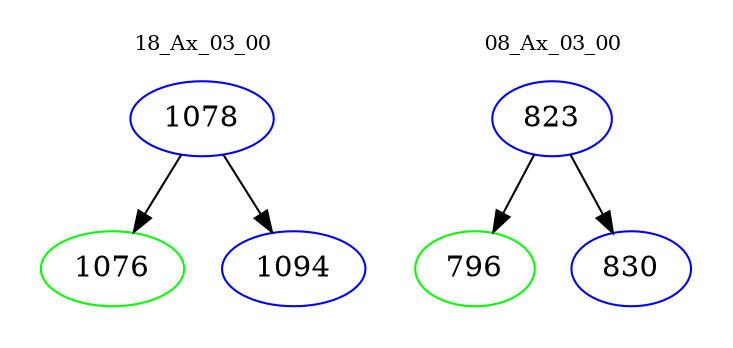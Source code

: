 digraph{
subgraph cluster_0 {
color = white
label = "18_Ax_03_00";
fontsize=10;
T0_1078 [label="1078", color="blue"]
T0_1078 -> T0_1076 [color="black"]
T0_1076 [label="1076", color="green"]
T0_1078 -> T0_1094 [color="black"]
T0_1094 [label="1094", color="blue"]
}
subgraph cluster_1 {
color = white
label = "08_Ax_03_00";
fontsize=10;
T1_823 [label="823", color="blue"]
T1_823 -> T1_796 [color="black"]
T1_796 [label="796", color="green"]
T1_823 -> T1_830 [color="black"]
T1_830 [label="830", color="blue"]
}
}
